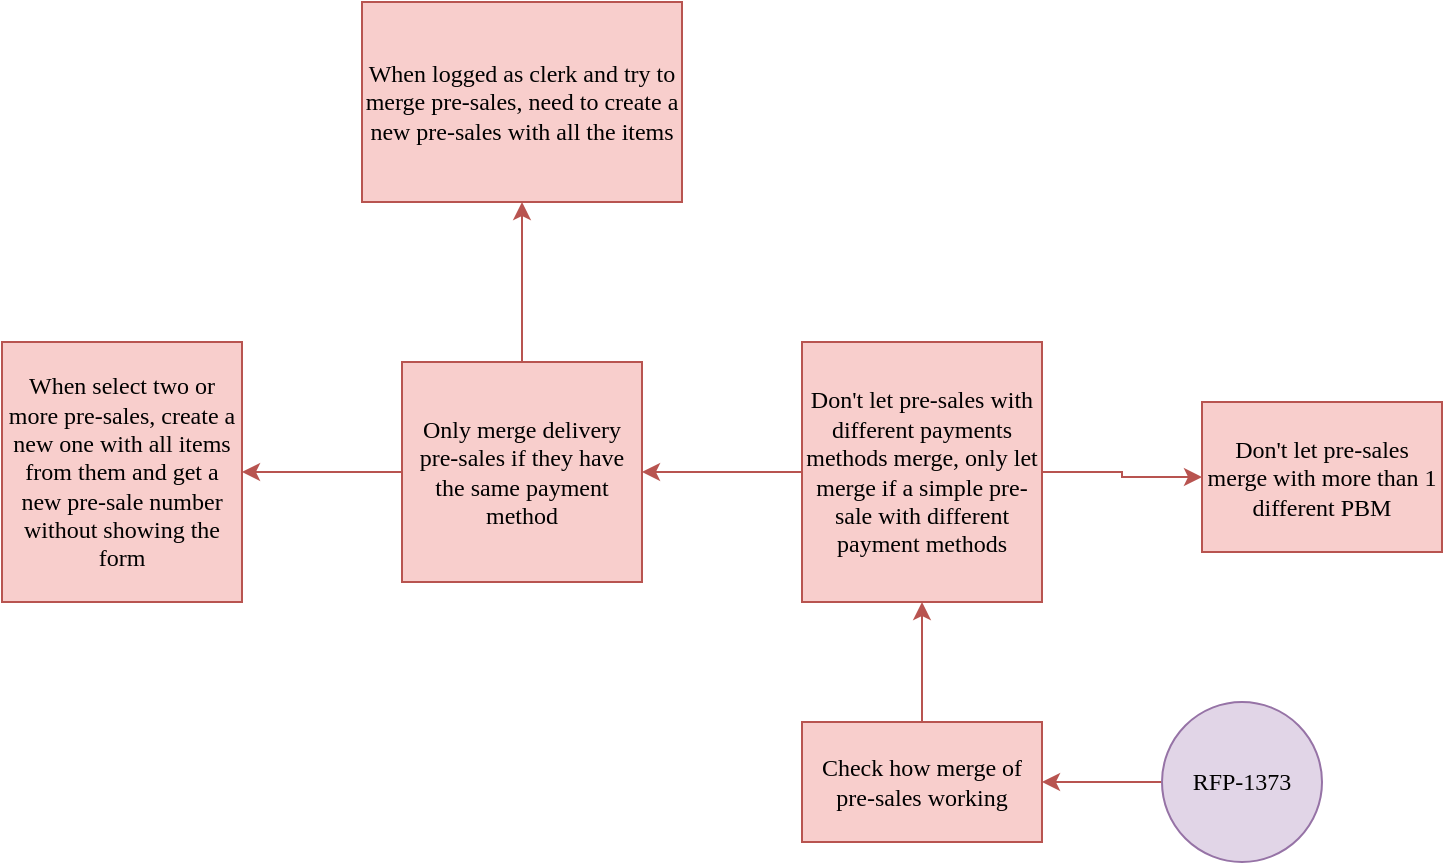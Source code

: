 <mxfile version="22.1.16" type="github">
  <diagram name="Page-1" id="ImxAfaow_QXyQBpGd_pP">
    <mxGraphModel dx="2261" dy="754" grid="1" gridSize="10" guides="1" tooltips="1" connect="1" arrows="1" fold="1" page="1" pageScale="1" pageWidth="827" pageHeight="1169" math="0" shadow="0">
      <root>
        <mxCell id="0" />
        <mxCell id="1" parent="0" />
        <mxCell id="kvW7x50fLo4E_DqDTmqZ-3" value="" style="edgeStyle=orthogonalEdgeStyle;rounded=0;orthogonalLoop=1;jettySize=auto;html=1;fillColor=#f8cecc;strokeColor=#b85450;" parent="1" source="kvW7x50fLo4E_DqDTmqZ-1" target="kvW7x50fLo4E_DqDTmqZ-2" edge="1">
          <mxGeometry relative="1" as="geometry" />
        </mxCell>
        <mxCell id="kvW7x50fLo4E_DqDTmqZ-1" value="RFP-1373" style="ellipse;whiteSpace=wrap;html=1;aspect=fixed;fillColor=#e1d5e7;strokeColor=#9673a6;fontFamily=Lucida Console;" parent="1" vertex="1">
          <mxGeometry x="370" y="350" width="80" height="80" as="geometry" />
        </mxCell>
        <mxCell id="kvW7x50fLo4E_DqDTmqZ-5" value="" style="edgeStyle=orthogonalEdgeStyle;rounded=0;orthogonalLoop=1;jettySize=auto;html=1;fillColor=#f8cecc;strokeColor=#b85450;" parent="1" source="kvW7x50fLo4E_DqDTmqZ-2" target="kvW7x50fLo4E_DqDTmqZ-4" edge="1">
          <mxGeometry relative="1" as="geometry" />
        </mxCell>
        <mxCell id="kvW7x50fLo4E_DqDTmqZ-2" value="Check how merge of pre-sales working" style="whiteSpace=wrap;html=1;fontFamily=Lucida Console;fillColor=#f8cecc;strokeColor=#b85450;" parent="1" vertex="1">
          <mxGeometry x="190" y="360" width="120" height="60" as="geometry" />
        </mxCell>
        <mxCell id="kvW7x50fLo4E_DqDTmqZ-7" value="" style="edgeStyle=orthogonalEdgeStyle;rounded=0;orthogonalLoop=1;jettySize=auto;html=1;fillColor=#f8cecc;strokeColor=#b85450;" parent="1" source="kvW7x50fLo4E_DqDTmqZ-4" target="kvW7x50fLo4E_DqDTmqZ-6" edge="1">
          <mxGeometry relative="1" as="geometry" />
        </mxCell>
        <mxCell id="kvW7x50fLo4E_DqDTmqZ-9" value="" style="edgeStyle=orthogonalEdgeStyle;rounded=0;orthogonalLoop=1;jettySize=auto;html=1;fillColor=#f8cecc;strokeColor=#b85450;" parent="1" source="kvW7x50fLo4E_DqDTmqZ-4" target="kvW7x50fLo4E_DqDTmqZ-8" edge="1">
          <mxGeometry relative="1" as="geometry" />
        </mxCell>
        <mxCell id="kvW7x50fLo4E_DqDTmqZ-4" value="Don&#39;t let pre-sales with different payments methods merge, only let merge if a simple pre-sale with different payment methods" style="whiteSpace=wrap;html=1;fontFamily=Lucida Console;fillColor=#f8cecc;strokeColor=#b85450;" parent="1" vertex="1">
          <mxGeometry x="190" y="170" width="120" height="130" as="geometry" />
        </mxCell>
        <mxCell id="kvW7x50fLo4E_DqDTmqZ-6" value="Don&#39;t let pre-sales merge with more than 1 different PBM" style="whiteSpace=wrap;html=1;fontFamily=Lucida Console;fillColor=#f8cecc;strokeColor=#b85450;" parent="1" vertex="1">
          <mxGeometry x="390" y="200" width="120" height="75" as="geometry" />
        </mxCell>
        <mxCell id="QppGUUmqxxTd2zURWtjB-2" value="" style="edgeStyle=orthogonalEdgeStyle;rounded=0;orthogonalLoop=1;jettySize=auto;html=1;fillColor=#f8cecc;strokeColor=#b85450;" edge="1" parent="1" source="kvW7x50fLo4E_DqDTmqZ-8" target="QppGUUmqxxTd2zURWtjB-1">
          <mxGeometry relative="1" as="geometry" />
        </mxCell>
        <mxCell id="QppGUUmqxxTd2zURWtjB-4" value="" style="edgeStyle=orthogonalEdgeStyle;rounded=0;orthogonalLoop=1;jettySize=auto;html=1;fillColor=#f8cecc;strokeColor=#b85450;" edge="1" parent="1" source="kvW7x50fLo4E_DqDTmqZ-8" target="QppGUUmqxxTd2zURWtjB-3">
          <mxGeometry relative="1" as="geometry" />
        </mxCell>
        <mxCell id="kvW7x50fLo4E_DqDTmqZ-8" value="Only merge delivery pre-sales if they have the same payment method" style="whiteSpace=wrap;html=1;fontFamily=Lucida Console;fillColor=#f8cecc;strokeColor=#b85450;" parent="1" vertex="1">
          <mxGeometry x="-10" y="180" width="120" height="110" as="geometry" />
        </mxCell>
        <mxCell id="QppGUUmqxxTd2zURWtjB-1" value="When logged as clerk and try to merge pre-sales, need to create a new pre-sales with all the items" style="whiteSpace=wrap;html=1;fontFamily=Lucida Console;fillColor=#f8cecc;strokeColor=#b85450;" vertex="1" parent="1">
          <mxGeometry x="-30" width="160" height="100" as="geometry" />
        </mxCell>
        <mxCell id="QppGUUmqxxTd2zURWtjB-3" value="When select two or more pre-sales, create a new one with all items from them and get a new pre-sale number without showing the form" style="whiteSpace=wrap;html=1;fontFamily=Lucida Console;fillColor=#f8cecc;strokeColor=#b85450;" vertex="1" parent="1">
          <mxGeometry x="-210" y="170" width="120" height="130" as="geometry" />
        </mxCell>
      </root>
    </mxGraphModel>
  </diagram>
</mxfile>
